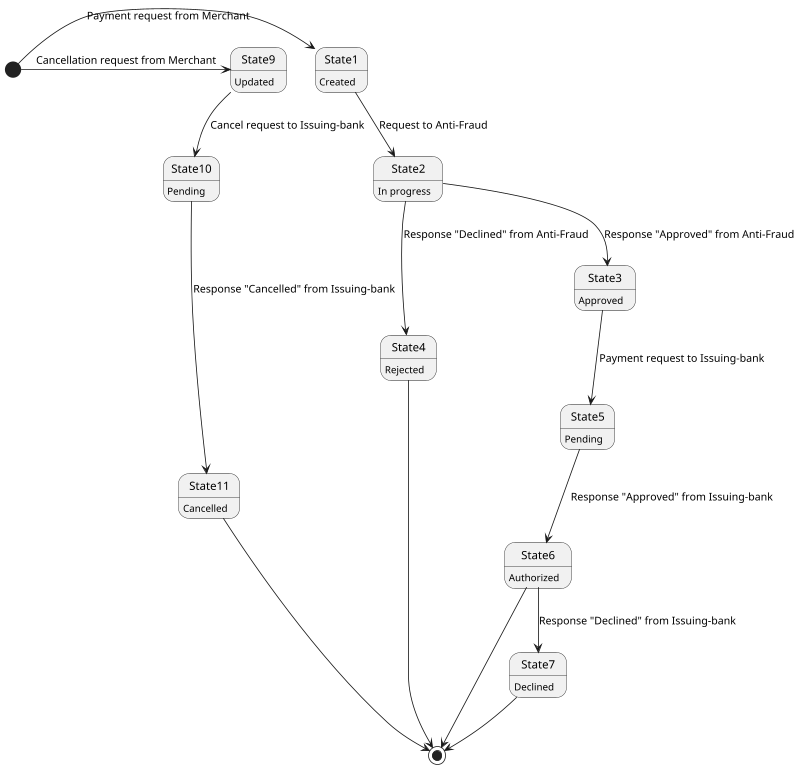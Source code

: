 @startuml
scale 800 width

[*] -> State1 : Payment request from Merchant
State1 : Created
State1 --> State2 : Request to Anti-Fraud
State2 : In progress

State2 --> State3 : Response "Approved" from Anti-Fraud
State3 : Approved
State2 --> State4 : Response "Declined" from Anti-Fraud
State4 : Rejected
State4 --> [*]

State3 --> State5 : Payment request to Issuing-bank
State5 : Pending

State5 --> State6 : Response "Approved" from Issuing-bank
State6 : Authorized
State6 --> [*]

State6 --> State7 : Response "Declined" from Issuing-bank
State7 : Declined
State7 --> [*]


[*] -> State9 : Cancellation request from Merchant
State9 : Updated

State9 --> State10 : Cancel request to Issuing-bank
State10 : Pending

State10 --> State11 : Response "Cancelled" from Issuing-bank
State11 : Cancelled

State11 --> [*]
@enduml